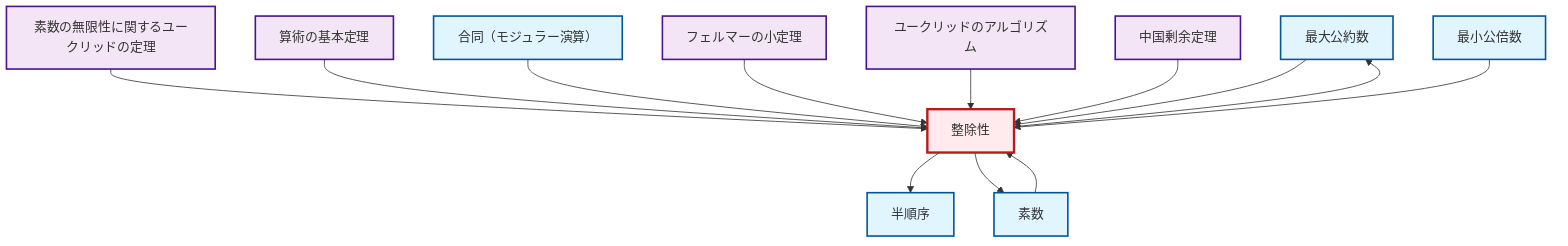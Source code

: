graph TD
    classDef definition fill:#e1f5fe,stroke:#01579b,stroke-width:2px
    classDef theorem fill:#f3e5f5,stroke:#4a148c,stroke-width:2px
    classDef axiom fill:#fff3e0,stroke:#e65100,stroke-width:2px
    classDef example fill:#e8f5e9,stroke:#1b5e20,stroke-width:2px
    classDef current fill:#ffebee,stroke:#b71c1c,stroke-width:3px
    def-gcd["最大公約数"]:::definition
    def-lcm["最小公倍数"]:::definition
    thm-euclidean-algorithm["ユークリッドのアルゴリズム"]:::theorem
    def-divisibility["整除性"]:::definition
    thm-euclid-infinitude-primes["素数の無限性に関するユークリッドの定理"]:::theorem
    thm-fermat-little["フェルマーの小定理"]:::theorem
    def-partial-order["半順序"]:::definition
    thm-fundamental-arithmetic["算術の基本定理"]:::theorem
    def-congruence["合同（モジュラー演算）"]:::definition
    def-prime["素数"]:::definition
    thm-chinese-remainder["中国剰余定理"]:::theorem
    def-divisibility --> def-partial-order
    thm-euclid-infinitude-primes --> def-divisibility
    def-prime --> def-divisibility
    def-divisibility --> def-prime
    thm-fundamental-arithmetic --> def-divisibility
    def-congruence --> def-divisibility
    thm-fermat-little --> def-divisibility
    thm-euclidean-algorithm --> def-divisibility
    thm-chinese-remainder --> def-divisibility
    def-gcd --> def-divisibility
    def-divisibility --> def-gcd
    def-lcm --> def-divisibility
    class def-divisibility current